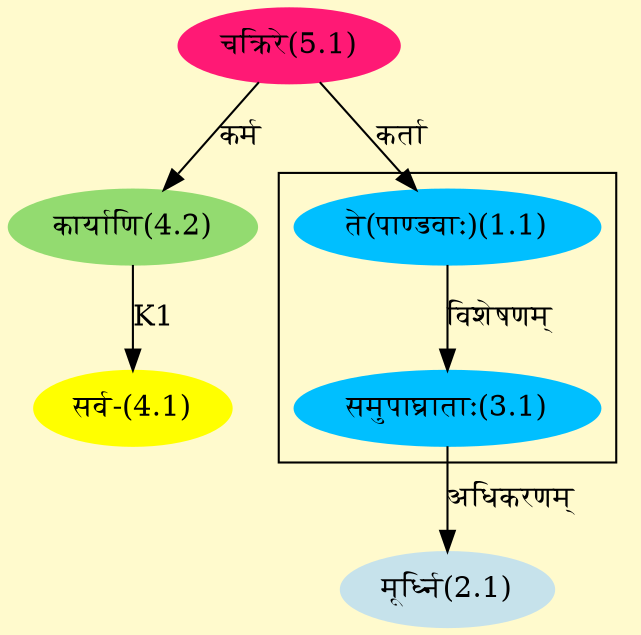 digraph G{
rankdir=BT;
 compound=true;
 bgcolor="lemonchiffon1";

subgraph cluster_1{
Node3_1 [style=filled, color="#00BFFF" label = "समुपाघ्राताः(3.1)"]
Node1_1 [style=filled, color="#00BFFF" label = "ते(पाण्डवाः)(1.1)"]

}
Node1_1 [style=filled, color="#00BFFF" label = "ते(पाण्डवाः)(1.1)"]
Node5_1 [style=filled, color="#FF1975" label = "चक्रिरे(5.1)"]
Node2_1 [style=filled, color="#C6E2EB" label = "मूर्ध्नि(2.1)"]
Node3_1 [style=filled, color="#00BFFF" label = "समुपाघ्राताः(3.1)"]
Node4_1 [style=filled, color="#FFFF00" label = "सर्व-(4.1)"]
Node4_2 [style=filled, color="#93DB70" label = "कार्याणि(4.2)"]
/* Start of Relations section */

Node1_1 -> Node5_1 [  label="कर्ता"  dir="back" ]
Node2_1 -> Node3_1 [  label="अधिकरणम्"  dir="back" ]
Node3_1 -> Node1_1 [  label="विशेषणम्"  dir="back" ]
Node4_1 -> Node4_2 [  label="K1"  dir="back" ]
Node4_2 -> Node5_1 [  label="कर्म"  dir="back" ]
}
